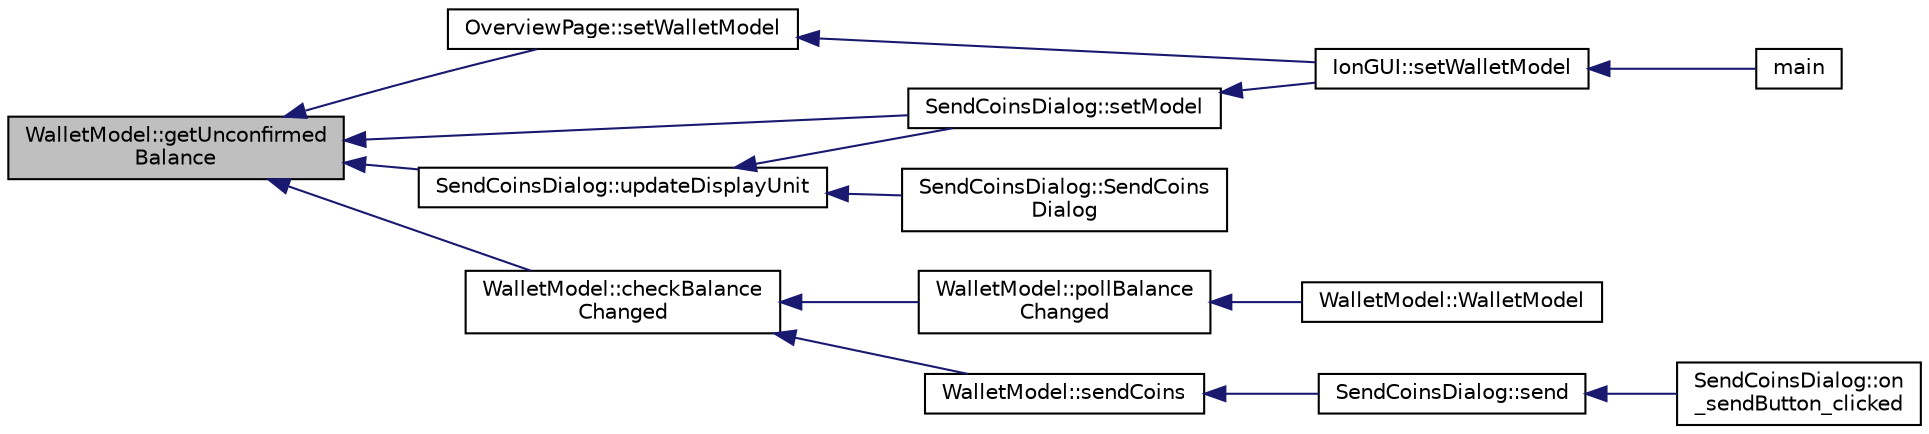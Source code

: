 digraph "WalletModel::getUnconfirmedBalance"
{
  edge [fontname="Helvetica",fontsize="10",labelfontname="Helvetica",labelfontsize="10"];
  node [fontname="Helvetica",fontsize="10",shape=record];
  rankdir="LR";
  Node738 [label="WalletModel::getUnconfirmed\lBalance",height=0.2,width=0.4,color="black", fillcolor="grey75", style="filled", fontcolor="black"];
  Node738 -> Node739 [dir="back",color="midnightblue",fontsize="10",style="solid",fontname="Helvetica"];
  Node739 [label="OverviewPage::setWalletModel",height=0.2,width=0.4,color="black", fillcolor="white", style="filled",URL="$d1/d91/class_overview_page.html#a2ed52a3a87e9c74fee38fa873c9bc71f"];
  Node739 -> Node740 [dir="back",color="midnightblue",fontsize="10",style="solid",fontname="Helvetica"];
  Node740 [label="IonGUI::setWalletModel",height=0.2,width=0.4,color="black", fillcolor="white", style="filled",URL="$dc/d0b/class_ion_g_u_i.html#a37f87db65498b036d387c705a749c45d",tooltip="Set the wallet model. "];
  Node740 -> Node741 [dir="back",color="midnightblue",fontsize="10",style="solid",fontname="Helvetica"];
  Node741 [label="main",height=0.2,width=0.4,color="black", fillcolor="white", style="filled",URL="$d5/d2d/ion_8cpp.html#a0ddf1224851353fc92bfbff6f499fa97"];
  Node738 -> Node742 [dir="back",color="midnightblue",fontsize="10",style="solid",fontname="Helvetica"];
  Node742 [label="SendCoinsDialog::setModel",height=0.2,width=0.4,color="black", fillcolor="white", style="filled",URL="$d6/de6/class_send_coins_dialog.html#a73a6c1b1850a334ee652ac167713a2aa"];
  Node742 -> Node740 [dir="back",color="midnightblue",fontsize="10",style="solid",fontname="Helvetica"];
  Node738 -> Node743 [dir="back",color="midnightblue",fontsize="10",style="solid",fontname="Helvetica"];
  Node743 [label="SendCoinsDialog::updateDisplayUnit",height=0.2,width=0.4,color="black", fillcolor="white", style="filled",URL="$d6/de6/class_send_coins_dialog.html#a74815ad8502b126200b6fd2e59e9f042"];
  Node743 -> Node744 [dir="back",color="midnightblue",fontsize="10",style="solid",fontname="Helvetica"];
  Node744 [label="SendCoinsDialog::SendCoins\lDialog",height=0.2,width=0.4,color="black", fillcolor="white", style="filled",URL="$d6/de6/class_send_coins_dialog.html#a0df5bc29d1df68eda44826651afc595f"];
  Node743 -> Node742 [dir="back",color="midnightblue",fontsize="10",style="solid",fontname="Helvetica"];
  Node738 -> Node745 [dir="back",color="midnightblue",fontsize="10",style="solid",fontname="Helvetica"];
  Node745 [label="WalletModel::checkBalance\lChanged",height=0.2,width=0.4,color="black", fillcolor="white", style="filled",URL="$d4/d27/class_wallet_model.html#adcc4eb8cd71cb4de223621866bb7fb7d"];
  Node745 -> Node746 [dir="back",color="midnightblue",fontsize="10",style="solid",fontname="Helvetica"];
  Node746 [label="WalletModel::pollBalance\lChanged",height=0.2,width=0.4,color="black", fillcolor="white", style="filled",URL="$d4/d27/class_wallet_model.html#a51469b2d95cfd4bc0a14ee456fca7b95"];
  Node746 -> Node747 [dir="back",color="midnightblue",fontsize="10",style="solid",fontname="Helvetica"];
  Node747 [label="WalletModel::WalletModel",height=0.2,width=0.4,color="black", fillcolor="white", style="filled",URL="$d4/d27/class_wallet_model.html#af50d9654d2f20e4e4f0789dcb64ad6b1"];
  Node745 -> Node748 [dir="back",color="midnightblue",fontsize="10",style="solid",fontname="Helvetica"];
  Node748 [label="WalletModel::sendCoins",height=0.2,width=0.4,color="black", fillcolor="white", style="filled",URL="$d4/d27/class_wallet_model.html#a053fb3ff2b8b0347f83e6bb591126746"];
  Node748 -> Node749 [dir="back",color="midnightblue",fontsize="10",style="solid",fontname="Helvetica"];
  Node749 [label="SendCoinsDialog::send",height=0.2,width=0.4,color="black", fillcolor="white", style="filled",URL="$d6/de6/class_send_coins_dialog.html#afd8d436a16ea7dba1276e8fdfdc8b2d3"];
  Node749 -> Node750 [dir="back",color="midnightblue",fontsize="10",style="solid",fontname="Helvetica"];
  Node750 [label="SendCoinsDialog::on\l_sendButton_clicked",height=0.2,width=0.4,color="black", fillcolor="white", style="filled",URL="$d6/de6/class_send_coins_dialog.html#a2cab7cf9ea5040b9e2189297f7d3c764"];
}
